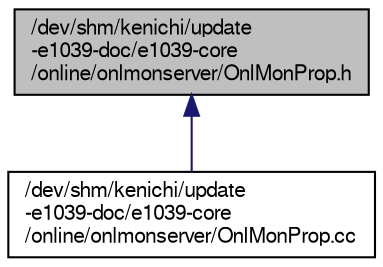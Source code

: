 digraph "/dev/shm/kenichi/update-e1039-doc/e1039-core/online/onlmonserver/OnlMonProp.h"
{
  bgcolor="transparent";
  edge [fontname="FreeSans",fontsize="10",labelfontname="FreeSans",labelfontsize="10"];
  node [fontname="FreeSans",fontsize="10",shape=record];
  Node1 [label="/dev/shm/kenichi/update\l-e1039-doc/e1039-core\l/online/onlmonserver/OnlMonProp.h",height=0.2,width=0.4,color="black", fillcolor="grey75", style="filled" fontcolor="black"];
  Node1 -> Node2 [dir="back",color="midnightblue",fontsize="10",style="solid",fontname="FreeSans"];
  Node2 [label="/dev/shm/kenichi/update\l-e1039-doc/e1039-core\l/online/onlmonserver/OnlMonProp.cc",height=0.2,width=0.4,color="black",URL="$dd/da1/OnlMonProp_8cc.html"];
}
